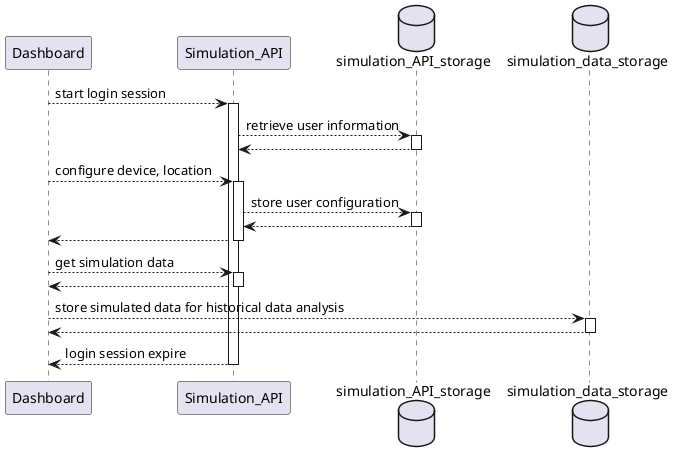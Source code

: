@startuml general_interaction

participant Dashboard
participant Simulation_API

database simulation_API_storage
database simulation_data_storage


Dashboard --> Simulation_API++:start login session
    Simulation_API --> simulation_API_storage++:retrieve user information
    simulation_API_storage --> Simulation_API--
    Dashboard-->Simulation_API++:configure device, location
        Simulation_API --> simulation_API_storage++:store user configuration
        simulation_API_storage --> Simulation_API--
    Simulation_API --> Dashboard--

    Dashboard-->Simulation_API++:get simulation data
    Simulation_API-->Dashboard--

    Dashboard-->simulation_data_storage++:store simulated data for historical data analysis
    simulation_data_storage-->Dashboard--

Simulation_API --> Dashboard--:login session expire



@enduml